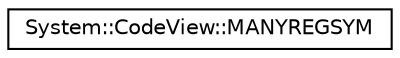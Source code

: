 digraph G
{
  edge [fontname="Helvetica",fontsize="10",labelfontname="Helvetica",labelfontsize="10"];
  node [fontname="Helvetica",fontsize="10",shape=record];
  rankdir="LR";
  Node1 [label="System::CodeView::MANYREGSYM",height=0.2,width=0.4,color="black", fillcolor="white", style="filled",URL="$struct_system_1_1_code_view_1_1_m_a_n_y_r_e_g_s_y_m.html"];
}
